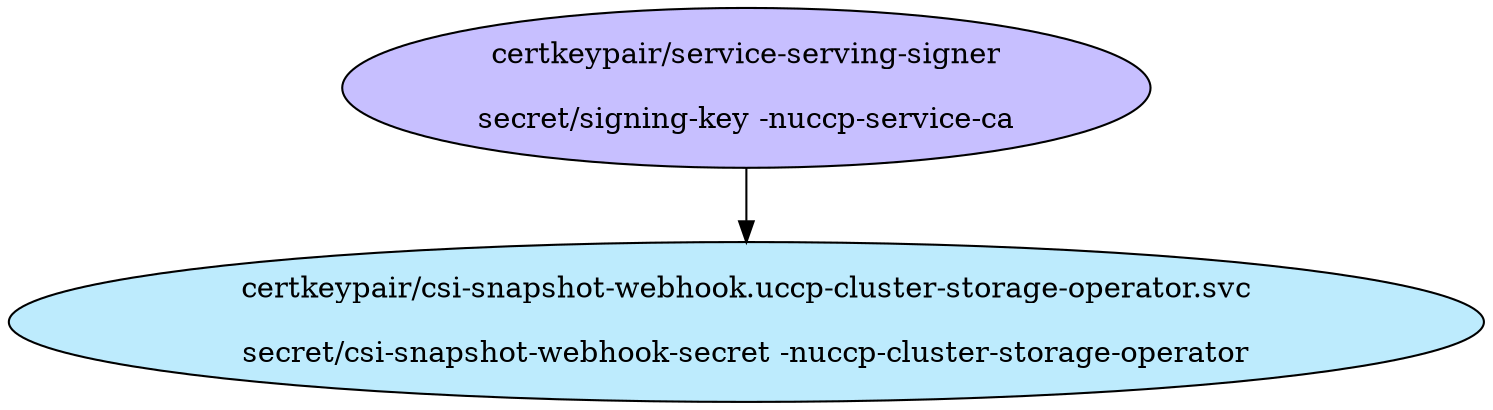 digraph "Local Certificate" {
  // Node definitions.
  1 [
    label="certkeypair/service-serving-signer\n\nsecret/signing-key -nuccp-service-ca\n"
    style=filled
    fillcolor="#c7bfff"
  ];
  35 [
    label="certkeypair/csi-snapshot-webhook.uccp-cluster-storage-operator.svc\n\nsecret/csi-snapshot-webhook-secret -nuccp-cluster-storage-operator\n"
    style=filled
    fillcolor="#bdebfd"
  ];

  // Edge definitions.
  1 -> 35;
}